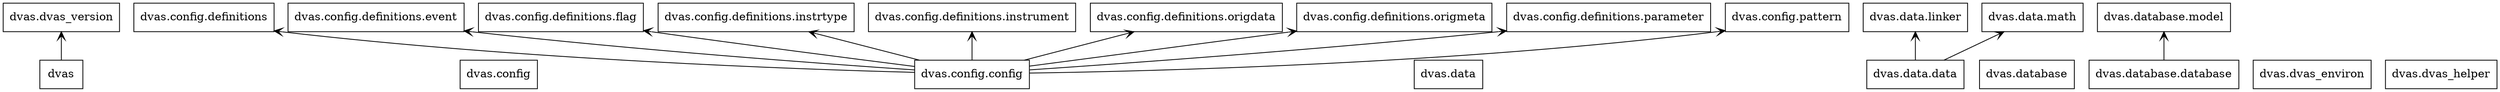 digraph "packages" {
charset="utf-8"
rankdir=BT
"0" [label="dvas", shape="box"];
"1" [label="dvas.config", shape="box"];
"2" [label="dvas.config.config", shape="box"];
"3" [label="dvas.config.definitions", shape="box"];
"4" [label="dvas.config.definitions.event", shape="box"];
"5" [label="dvas.config.definitions.flag", shape="box"];
"6" [label="dvas.config.definitions.instrtype", shape="box"];
"7" [label="dvas.config.definitions.instrument", shape="box"];
"8" [label="dvas.config.definitions.origdata", shape="box"];
"9" [label="dvas.config.definitions.origmeta", shape="box"];
"10" [label="dvas.config.definitions.parameter", shape="box"];
"11" [label="dvas.config.pattern", shape="box"];
"12" [label="dvas.data", shape="box"];
"13" [label="dvas.data.data", shape="box"];
"14" [label="dvas.data.linker", shape="box"];
"15" [label="dvas.data.math", shape="box"];
"16" [label="dvas.database", shape="box"];
"17" [label="dvas.database.database", shape="box"];
"18" [label="dvas.database.model", shape="box"];
"19" [label="dvas.dvas_environ", shape="box"];
"20" [label="dvas.dvas_helper", shape="box"];
"21" [label="dvas.dvas_version", shape="box"];
"0" -> "21" [arrowhead="open", arrowtail="none"];
"2" -> "3" [arrowhead="open", arrowtail="none"];
"2" -> "4" [arrowhead="open", arrowtail="none"];
"2" -> "5" [arrowhead="open", arrowtail="none"];
"2" -> "6" [arrowhead="open", arrowtail="none"];
"2" -> "7" [arrowhead="open", arrowtail="none"];
"2" -> "8" [arrowhead="open", arrowtail="none"];
"2" -> "9" [arrowhead="open", arrowtail="none"];
"2" -> "10" [arrowhead="open", arrowtail="none"];
"2" -> "11" [arrowhead="open", arrowtail="none"];
"13" -> "14" [arrowhead="open", arrowtail="none"];
"13" -> "15" [arrowhead="open", arrowtail="none"];
"17" -> "18" [arrowhead="open", arrowtail="none"];
}
